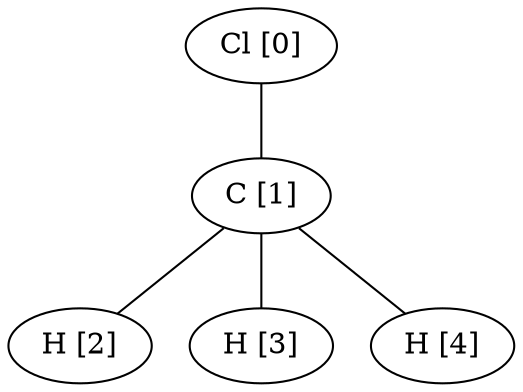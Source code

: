 graph G {
0[label="Cl [0]"];
1[label="C [1]"];
2[label="H [2]"];
3[label="H [3]"];
4[label="H [4]"];
0--1 ;
1--2 ;
1--3 ;
1--4 ;
}
